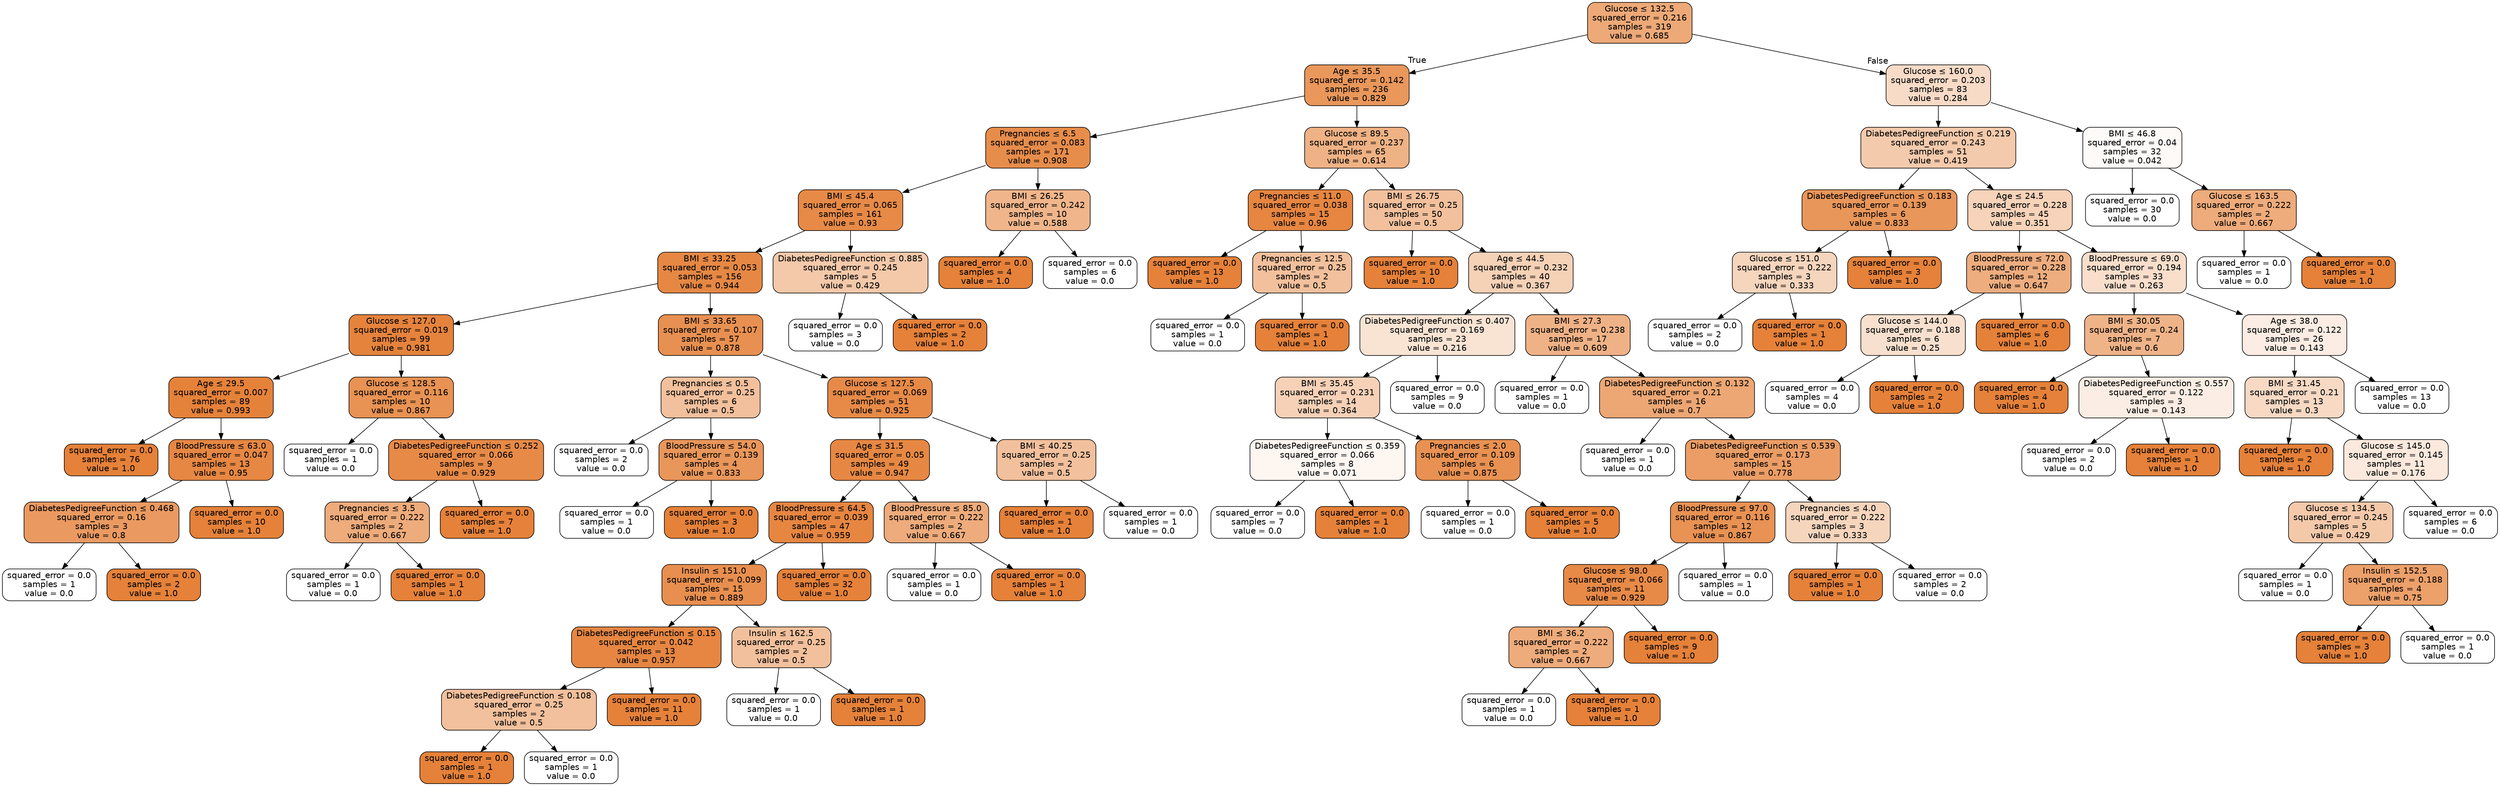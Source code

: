 digraph Tree {
node [shape=box, style="filled, rounded", color="black", fontname="helvetica"] ;
edge [fontname="helvetica"] ;
0 [label=<Glucose &le; 132.5<br/>squared_error = 0.216<br/>samples = 319<br/>value = 0.685>, fillcolor="#eda977"] ;
1 [label=<Age &le; 35.5<br/>squared_error = 0.142<br/>samples = 236<br/>value = 0.829>, fillcolor="#e9975b"] ;
0 -> 1 [labeldistance=2.5, labelangle=45, headlabel="True"] ;
2 [label=<Pregnancies &le; 6.5<br/>squared_error = 0.083<br/>samples = 171<br/>value = 0.908>, fillcolor="#e78d4b"] ;
1 -> 2 ;
3 [label=<BMI &le; 45.4<br/>squared_error = 0.065<br/>samples = 161<br/>value = 0.93>, fillcolor="#e78a47"] ;
2 -> 3 ;
4 [label=<BMI &le; 33.25<br/>squared_error = 0.053<br/>samples = 156<br/>value = 0.944>, fillcolor="#e68844"] ;
3 -> 4 ;
5 [label=<Glucose &le; 127.0<br/>squared_error = 0.019<br/>samples = 99<br/>value = 0.981>, fillcolor="#e5833d"] ;
4 -> 5 ;
6 [label=<Age &le; 29.5<br/>squared_error = 0.007<br/>samples = 89<br/>value = 0.993>, fillcolor="#e5823a"] ;
5 -> 6 ;
7 [label=<squared_error = 0.0<br/>samples = 76<br/>value = 1.0>, fillcolor="#e58139"] ;
6 -> 7 ;
8 [label=<BloodPressure &le; 63.0<br/>squared_error = 0.047<br/>samples = 13<br/>value = 0.95>, fillcolor="#e68743"] ;
6 -> 8 ;
9 [label=<DiabetesPedigreeFunction &le; 0.468<br/>squared_error = 0.16<br/>samples = 3<br/>value = 0.8>, fillcolor="#ea9a61"] ;
8 -> 9 ;
10 [label=<squared_error = 0.0<br/>samples = 1<br/>value = 0.0>, fillcolor="#ffffff"] ;
9 -> 10 ;
11 [label=<squared_error = 0.0<br/>samples = 2<br/>value = 1.0>, fillcolor="#e58139"] ;
9 -> 11 ;
12 [label=<squared_error = 0.0<br/>samples = 10<br/>value = 1.0>, fillcolor="#e58139"] ;
8 -> 12 ;
13 [label=<Glucose &le; 128.5<br/>squared_error = 0.116<br/>samples = 10<br/>value = 0.867>, fillcolor="#e89253"] ;
5 -> 13 ;
14 [label=<squared_error = 0.0<br/>samples = 1<br/>value = 0.0>, fillcolor="#ffffff"] ;
13 -> 14 ;
15 [label=<DiabetesPedigreeFunction &le; 0.252<br/>squared_error = 0.066<br/>samples = 9<br/>value = 0.929>, fillcolor="#e78a47"] ;
13 -> 15 ;
16 [label=<Pregnancies &le; 3.5<br/>squared_error = 0.222<br/>samples = 2<br/>value = 0.667>, fillcolor="#eeab7b"] ;
15 -> 16 ;
17 [label=<squared_error = 0.0<br/>samples = 1<br/>value = 0.0>, fillcolor="#ffffff"] ;
16 -> 17 ;
18 [label=<squared_error = 0.0<br/>samples = 1<br/>value = 1.0>, fillcolor="#e58139"] ;
16 -> 18 ;
19 [label=<squared_error = 0.0<br/>samples = 7<br/>value = 1.0>, fillcolor="#e58139"] ;
15 -> 19 ;
20 [label=<BMI &le; 33.65<br/>squared_error = 0.107<br/>samples = 57<br/>value = 0.878>, fillcolor="#e89051"] ;
4 -> 20 ;
21 [label=<Pregnancies &le; 0.5<br/>squared_error = 0.25<br/>samples = 6<br/>value = 0.5>, fillcolor="#f2c09c"] ;
20 -> 21 ;
22 [label=<squared_error = 0.0<br/>samples = 2<br/>value = 0.0>, fillcolor="#ffffff"] ;
21 -> 22 ;
23 [label=<BloodPressure &le; 54.0<br/>squared_error = 0.139<br/>samples = 4<br/>value = 0.833>, fillcolor="#e9965a"] ;
21 -> 23 ;
24 [label=<squared_error = 0.0<br/>samples = 1<br/>value = 0.0>, fillcolor="#ffffff"] ;
23 -> 24 ;
25 [label=<squared_error = 0.0<br/>samples = 3<br/>value = 1.0>, fillcolor="#e58139"] ;
23 -> 25 ;
26 [label=<Glucose &le; 127.5<br/>squared_error = 0.069<br/>samples = 51<br/>value = 0.925>, fillcolor="#e78a48"] ;
20 -> 26 ;
27 [label=<Age &le; 31.5<br/>squared_error = 0.05<br/>samples = 49<br/>value = 0.947>, fillcolor="#e68843"] ;
26 -> 27 ;
28 [label=<BloodPressure &le; 64.5<br/>squared_error = 0.039<br/>samples = 47<br/>value = 0.959>, fillcolor="#e68641"] ;
27 -> 28 ;
29 [label=<Insulin &le; 151.0<br/>squared_error = 0.099<br/>samples = 15<br/>value = 0.889>, fillcolor="#e88f4f"] ;
28 -> 29 ;
30 [label=<DiabetesPedigreeFunction &le; 0.15<br/>squared_error = 0.042<br/>samples = 13<br/>value = 0.957>, fillcolor="#e68642"] ;
29 -> 30 ;
31 [label=<DiabetesPedigreeFunction &le; 0.108<br/>squared_error = 0.25<br/>samples = 2<br/>value = 0.5>, fillcolor="#f2c09c"] ;
30 -> 31 ;
32 [label=<squared_error = 0.0<br/>samples = 1<br/>value = 1.0>, fillcolor="#e58139"] ;
31 -> 32 ;
33 [label=<squared_error = 0.0<br/>samples = 1<br/>value = 0.0>, fillcolor="#ffffff"] ;
31 -> 33 ;
34 [label=<squared_error = 0.0<br/>samples = 11<br/>value = 1.0>, fillcolor="#e58139"] ;
30 -> 34 ;
35 [label=<Insulin &le; 162.5<br/>squared_error = 0.25<br/>samples = 2<br/>value = 0.5>, fillcolor="#f2c09c"] ;
29 -> 35 ;
36 [label=<squared_error = 0.0<br/>samples = 1<br/>value = 0.0>, fillcolor="#ffffff"] ;
35 -> 36 ;
37 [label=<squared_error = 0.0<br/>samples = 1<br/>value = 1.0>, fillcolor="#e58139"] ;
35 -> 37 ;
38 [label=<squared_error = 0.0<br/>samples = 32<br/>value = 1.0>, fillcolor="#e58139"] ;
28 -> 38 ;
39 [label=<BloodPressure &le; 85.0<br/>squared_error = 0.222<br/>samples = 2<br/>value = 0.667>, fillcolor="#eeab7b"] ;
27 -> 39 ;
40 [label=<squared_error = 0.0<br/>samples = 1<br/>value = 0.0>, fillcolor="#ffffff"] ;
39 -> 40 ;
41 [label=<squared_error = 0.0<br/>samples = 1<br/>value = 1.0>, fillcolor="#e58139"] ;
39 -> 41 ;
42 [label=<BMI &le; 40.25<br/>squared_error = 0.25<br/>samples = 2<br/>value = 0.5>, fillcolor="#f2c09c"] ;
26 -> 42 ;
43 [label=<squared_error = 0.0<br/>samples = 1<br/>value = 1.0>, fillcolor="#e58139"] ;
42 -> 43 ;
44 [label=<squared_error = 0.0<br/>samples = 1<br/>value = 0.0>, fillcolor="#ffffff"] ;
42 -> 44 ;
45 [label=<DiabetesPedigreeFunction &le; 0.885<br/>squared_error = 0.245<br/>samples = 5<br/>value = 0.429>, fillcolor="#f4c9aa"] ;
3 -> 45 ;
46 [label=<squared_error = 0.0<br/>samples = 3<br/>value = 0.0>, fillcolor="#ffffff"] ;
45 -> 46 ;
47 [label=<squared_error = 0.0<br/>samples = 2<br/>value = 1.0>, fillcolor="#e58139"] ;
45 -> 47 ;
48 [label=<BMI &le; 26.25<br/>squared_error = 0.242<br/>samples = 10<br/>value = 0.588>, fillcolor="#f0b58b"] ;
2 -> 48 ;
49 [label=<squared_error = 0.0<br/>samples = 4<br/>value = 1.0>, fillcolor="#e58139"] ;
48 -> 49 ;
50 [label=<squared_error = 0.0<br/>samples = 6<br/>value = 0.0>, fillcolor="#ffffff"] ;
48 -> 50 ;
51 [label=<Glucose &le; 89.5<br/>squared_error = 0.237<br/>samples = 65<br/>value = 0.614>, fillcolor="#efb285"] ;
1 -> 51 ;
52 [label=<Pregnancies &le; 11.0<br/>squared_error = 0.038<br/>samples = 15<br/>value = 0.96>, fillcolor="#e68641"] ;
51 -> 52 ;
53 [label=<squared_error = 0.0<br/>samples = 13<br/>value = 1.0>, fillcolor="#e58139"] ;
52 -> 53 ;
54 [label=<Pregnancies &le; 12.5<br/>squared_error = 0.25<br/>samples = 2<br/>value = 0.5>, fillcolor="#f2c09c"] ;
52 -> 54 ;
55 [label=<squared_error = 0.0<br/>samples = 1<br/>value = 0.0>, fillcolor="#ffffff"] ;
54 -> 55 ;
56 [label=<squared_error = 0.0<br/>samples = 1<br/>value = 1.0>, fillcolor="#e58139"] ;
54 -> 56 ;
57 [label=<BMI &le; 26.75<br/>squared_error = 0.25<br/>samples = 50<br/>value = 0.5>, fillcolor="#f2c09c"] ;
51 -> 57 ;
58 [label=<squared_error = 0.0<br/>samples = 10<br/>value = 1.0>, fillcolor="#e58139"] ;
57 -> 58 ;
59 [label=<Age &le; 44.5<br/>squared_error = 0.232<br/>samples = 40<br/>value = 0.367>, fillcolor="#f5d1b6"] ;
57 -> 59 ;
60 [label=<DiabetesPedigreeFunction &le; 0.407<br/>squared_error = 0.169<br/>samples = 23<br/>value = 0.216>, fillcolor="#f9e4d4"] ;
59 -> 60 ;
61 [label=<BMI &le; 35.45<br/>squared_error = 0.231<br/>samples = 14<br/>value = 0.364>, fillcolor="#f6d1b7"] ;
60 -> 61 ;
62 [label=<DiabetesPedigreeFunction &le; 0.359<br/>squared_error = 0.066<br/>samples = 8<br/>value = 0.071>, fillcolor="#fdf6f1"] ;
61 -> 62 ;
63 [label=<squared_error = 0.0<br/>samples = 7<br/>value = 0.0>, fillcolor="#ffffff"] ;
62 -> 63 ;
64 [label=<squared_error = 0.0<br/>samples = 1<br/>value = 1.0>, fillcolor="#e58139"] ;
62 -> 64 ;
65 [label=<Pregnancies &le; 2.0<br/>squared_error = 0.109<br/>samples = 6<br/>value = 0.875>, fillcolor="#e89152"] ;
61 -> 65 ;
66 [label=<squared_error = 0.0<br/>samples = 1<br/>value = 0.0>, fillcolor="#ffffff"] ;
65 -> 66 ;
67 [label=<squared_error = 0.0<br/>samples = 5<br/>value = 1.0>, fillcolor="#e58139"] ;
65 -> 67 ;
68 [label=<squared_error = 0.0<br/>samples = 9<br/>value = 0.0>, fillcolor="#ffffff"] ;
60 -> 68 ;
69 [label=<BMI &le; 27.3<br/>squared_error = 0.238<br/>samples = 17<br/>value = 0.609>, fillcolor="#efb286"] ;
59 -> 69 ;
70 [label=<squared_error = 0.0<br/>samples = 1<br/>value = 0.0>, fillcolor="#ffffff"] ;
69 -> 70 ;
71 [label=<DiabetesPedigreeFunction &le; 0.132<br/>squared_error = 0.21<br/>samples = 16<br/>value = 0.7>, fillcolor="#eda774"] ;
69 -> 71 ;
72 [label=<squared_error = 0.0<br/>samples = 1<br/>value = 0.0>, fillcolor="#ffffff"] ;
71 -> 72 ;
73 [label=<DiabetesPedigreeFunction &le; 0.539<br/>squared_error = 0.173<br/>samples = 15<br/>value = 0.778>, fillcolor="#eb9d65"] ;
71 -> 73 ;
74 [label=<BloodPressure &le; 97.0<br/>squared_error = 0.116<br/>samples = 12<br/>value = 0.867>, fillcolor="#e89253"] ;
73 -> 74 ;
75 [label=<Glucose &le; 98.0<br/>squared_error = 0.066<br/>samples = 11<br/>value = 0.929>, fillcolor="#e78a47"] ;
74 -> 75 ;
76 [label=<BMI &le; 36.2<br/>squared_error = 0.222<br/>samples = 2<br/>value = 0.667>, fillcolor="#eeab7b"] ;
75 -> 76 ;
77 [label=<squared_error = 0.0<br/>samples = 1<br/>value = 0.0>, fillcolor="#ffffff"] ;
76 -> 77 ;
78 [label=<squared_error = 0.0<br/>samples = 1<br/>value = 1.0>, fillcolor="#e58139"] ;
76 -> 78 ;
79 [label=<squared_error = 0.0<br/>samples = 9<br/>value = 1.0>, fillcolor="#e58139"] ;
75 -> 79 ;
80 [label=<squared_error = 0.0<br/>samples = 1<br/>value = 0.0>, fillcolor="#ffffff"] ;
74 -> 80 ;
81 [label=<Pregnancies &le; 4.0<br/>squared_error = 0.222<br/>samples = 3<br/>value = 0.333>, fillcolor="#f6d5bd"] ;
73 -> 81 ;
82 [label=<squared_error = 0.0<br/>samples = 1<br/>value = 1.0>, fillcolor="#e58139"] ;
81 -> 82 ;
83 [label=<squared_error = 0.0<br/>samples = 2<br/>value = 0.0>, fillcolor="#ffffff"] ;
81 -> 83 ;
84 [label=<Glucose &le; 160.0<br/>squared_error = 0.203<br/>samples = 83<br/>value = 0.284>, fillcolor="#f8dbc7"] ;
0 -> 84 [labeldistance=2.5, labelangle=-45, headlabel="False"] ;
85 [label=<DiabetesPedigreeFunction &le; 0.219<br/>squared_error = 0.243<br/>samples = 51<br/>value = 0.419>, fillcolor="#f4caac"] ;
84 -> 85 ;
86 [label=<DiabetesPedigreeFunction &le; 0.183<br/>squared_error = 0.139<br/>samples = 6<br/>value = 0.833>, fillcolor="#e9965a"] ;
85 -> 86 ;
87 [label=<Glucose &le; 151.0<br/>squared_error = 0.222<br/>samples = 3<br/>value = 0.333>, fillcolor="#f6d5bd"] ;
86 -> 87 ;
88 [label=<squared_error = 0.0<br/>samples = 2<br/>value = 0.0>, fillcolor="#ffffff"] ;
87 -> 88 ;
89 [label=<squared_error = 0.0<br/>samples = 1<br/>value = 1.0>, fillcolor="#e58139"] ;
87 -> 89 ;
90 [label=<squared_error = 0.0<br/>samples = 3<br/>value = 1.0>, fillcolor="#e58139"] ;
86 -> 90 ;
91 [label=<Age &le; 24.5<br/>squared_error = 0.228<br/>samples = 45<br/>value = 0.351>, fillcolor="#f6d3b9"] ;
85 -> 91 ;
92 [label=<BloodPressure &le; 72.0<br/>squared_error = 0.228<br/>samples = 12<br/>value = 0.647>, fillcolor="#eead7f"] ;
91 -> 92 ;
93 [label=<Glucose &le; 144.0<br/>squared_error = 0.188<br/>samples = 6<br/>value = 0.25>, fillcolor="#f8e0ce"] ;
92 -> 93 ;
94 [label=<squared_error = 0.0<br/>samples = 4<br/>value = 0.0>, fillcolor="#ffffff"] ;
93 -> 94 ;
95 [label=<squared_error = 0.0<br/>samples = 2<br/>value = 1.0>, fillcolor="#e58139"] ;
93 -> 95 ;
96 [label=<squared_error = 0.0<br/>samples = 6<br/>value = 1.0>, fillcolor="#e58139"] ;
92 -> 96 ;
97 [label=<BloodPressure &le; 69.0<br/>squared_error = 0.194<br/>samples = 33<br/>value = 0.263>, fillcolor="#f8decb"] ;
91 -> 97 ;
98 [label=<BMI &le; 30.05<br/>squared_error = 0.24<br/>samples = 7<br/>value = 0.6>, fillcolor="#efb388"] ;
97 -> 98 ;
99 [label=<squared_error = 0.0<br/>samples = 4<br/>value = 1.0>, fillcolor="#e58139"] ;
98 -> 99 ;
100 [label=<DiabetesPedigreeFunction &le; 0.557<br/>squared_error = 0.122<br/>samples = 3<br/>value = 0.143>, fillcolor="#fbede3"] ;
98 -> 100 ;
101 [label=<squared_error = 0.0<br/>samples = 2<br/>value = 0.0>, fillcolor="#ffffff"] ;
100 -> 101 ;
102 [label=<squared_error = 0.0<br/>samples = 1<br/>value = 1.0>, fillcolor="#e58139"] ;
100 -> 102 ;
103 [label=<Age &le; 38.0<br/>squared_error = 0.122<br/>samples = 26<br/>value = 0.143>, fillcolor="#fbede3"] ;
97 -> 103 ;
104 [label=<BMI &le; 31.45<br/>squared_error = 0.21<br/>samples = 13<br/>value = 0.3>, fillcolor="#f7d9c4"] ;
103 -> 104 ;
105 [label=<squared_error = 0.0<br/>samples = 2<br/>value = 1.0>, fillcolor="#e58139"] ;
104 -> 105 ;
106 [label=<Glucose &le; 145.0<br/>squared_error = 0.145<br/>samples = 11<br/>value = 0.176>, fillcolor="#fae9dc"] ;
104 -> 106 ;
107 [label=<Glucose &le; 134.5<br/>squared_error = 0.245<br/>samples = 5<br/>value = 0.429>, fillcolor="#f4c9aa"] ;
106 -> 107 ;
108 [label=<squared_error = 0.0<br/>samples = 1<br/>value = 0.0>, fillcolor="#ffffff"] ;
107 -> 108 ;
109 [label=<Insulin &le; 152.5<br/>squared_error = 0.188<br/>samples = 4<br/>value = 0.75>, fillcolor="#eca06a"] ;
107 -> 109 ;
110 [label=<squared_error = 0.0<br/>samples = 3<br/>value = 1.0>, fillcolor="#e58139"] ;
109 -> 110 ;
111 [label=<squared_error = 0.0<br/>samples = 1<br/>value = 0.0>, fillcolor="#ffffff"] ;
109 -> 111 ;
112 [label=<squared_error = 0.0<br/>samples = 6<br/>value = 0.0>, fillcolor="#ffffff"] ;
106 -> 112 ;
113 [label=<squared_error = 0.0<br/>samples = 13<br/>value = 0.0>, fillcolor="#ffffff"] ;
103 -> 113 ;
114 [label=<BMI &le; 46.8<br/>squared_error = 0.04<br/>samples = 32<br/>value = 0.042>, fillcolor="#fefaf7"] ;
84 -> 114 ;
115 [label=<squared_error = 0.0<br/>samples = 30<br/>value = 0.0>, fillcolor="#ffffff"] ;
114 -> 115 ;
116 [label=<Glucose &le; 163.5<br/>squared_error = 0.222<br/>samples = 2<br/>value = 0.667>, fillcolor="#eeab7b"] ;
114 -> 116 ;
117 [label=<squared_error = 0.0<br/>samples = 1<br/>value = 0.0>, fillcolor="#ffffff"] ;
116 -> 117 ;
118 [label=<squared_error = 0.0<br/>samples = 1<br/>value = 1.0>, fillcolor="#e58139"] ;
116 -> 118 ;
}